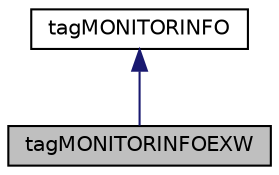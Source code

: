 digraph "tagMONITORINFOEXW"
{
  edge [fontname="Helvetica",fontsize="10",labelfontname="Helvetica",labelfontsize="10"];
  node [fontname="Helvetica",fontsize="10",shape=record];
  Node1 [label="tagMONITORINFOEXW",height=0.2,width=0.4,color="black", fillcolor="grey75", style="filled", fontcolor="black"];
  Node2 -> Node1 [dir="back",color="midnightblue",fontsize="10",style="solid"];
  Node2 [label="tagMONITORINFO",height=0.2,width=0.4,color="black", fillcolor="white", style="filled",URL="$structtag_m_o_n_i_t_o_r_i_n_f_o.html"];
}
